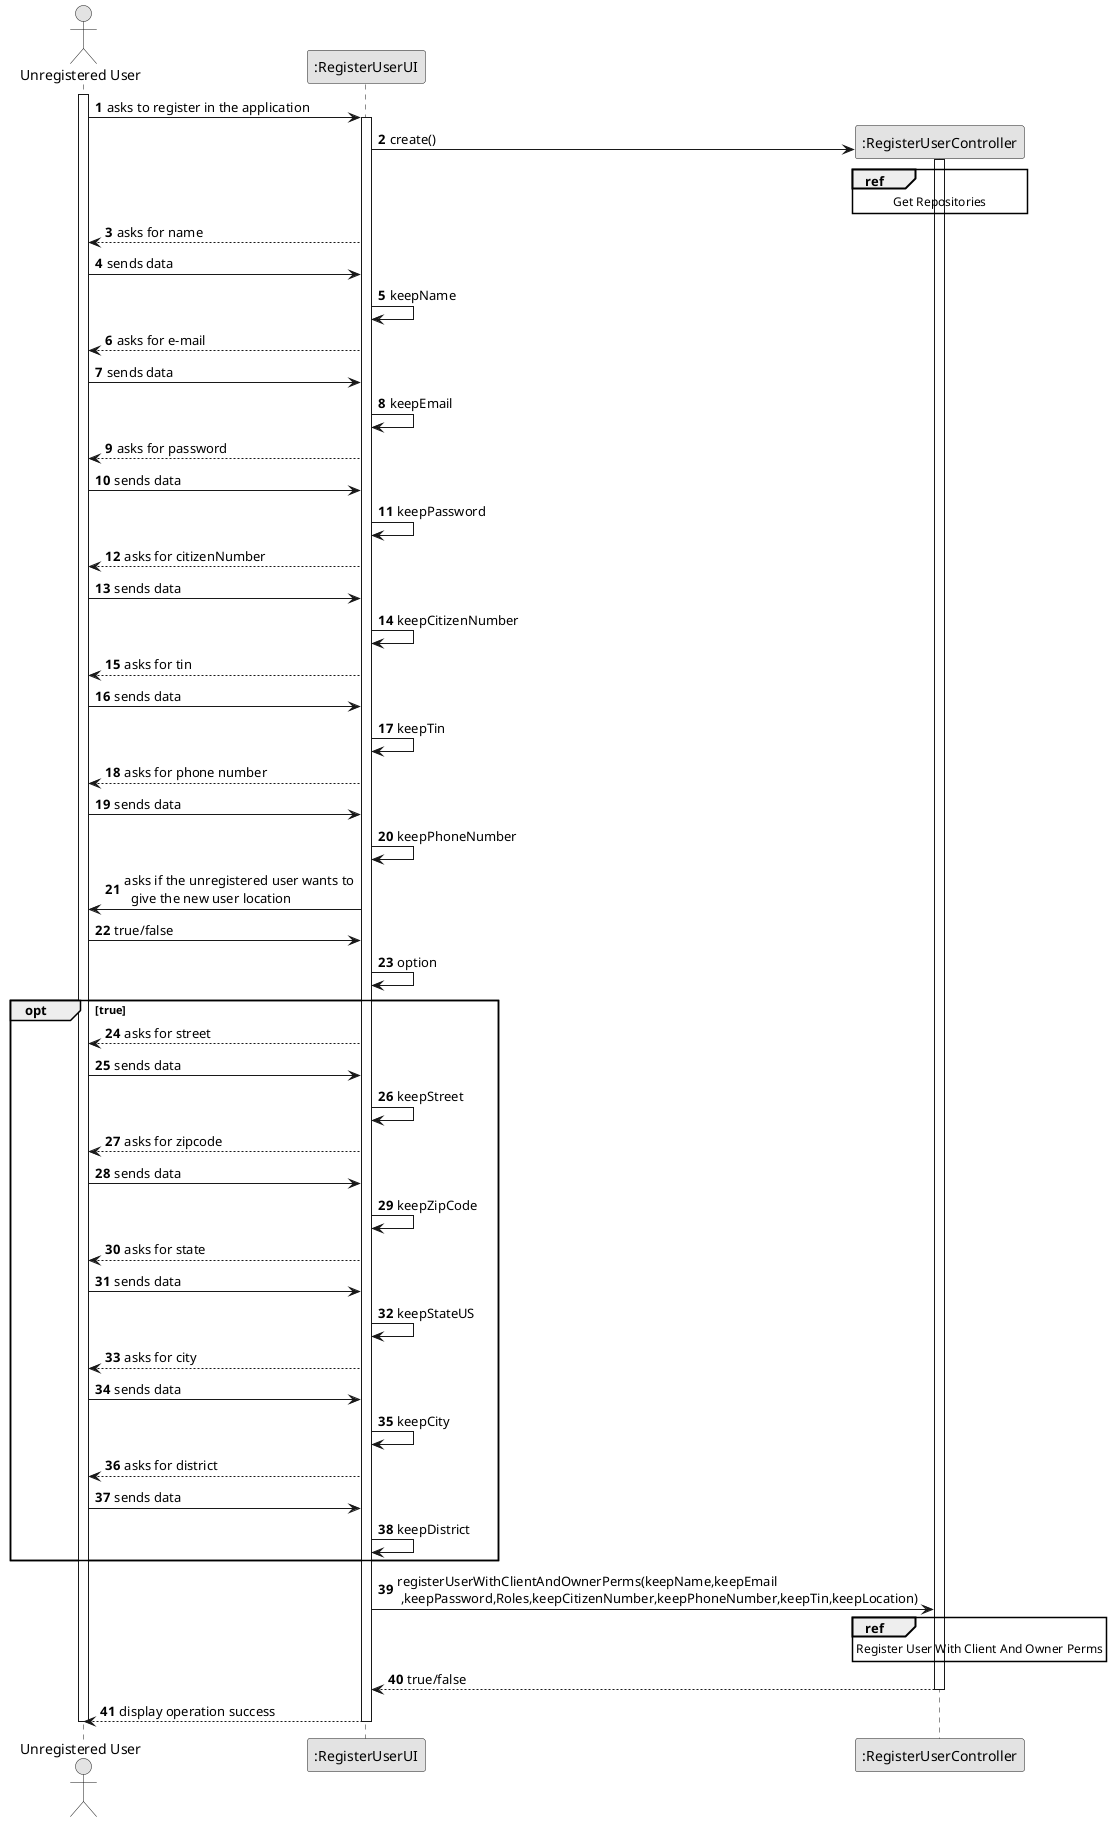 @startuml
skinparam monochrome true
skinparam packageStyle rectangle
skinparam shadowing false

autonumber

'hide footbox
actor "Unregistered User" as ADM
participant ":RegisterUserUI" as UI
participant ":RegisterUserController" as CTRL

activate ADM

    ADM -> UI : asks to register in the application


    activate UI

        UI -> CTRL**: create()
        activate CTRL
            ref over CTRL
                Get Repositories
            end ref
                deactivate CTRL
        UI -->ADM: asks for name

        ADM -> UI: sends data

        UI -> UI:keepName

        UI -->ADM: asks for e-mail

                ADM -> UI: sends data

        UI -> UI:keepEmail

        UI -->ADM: asks for password

                ADM -> UI: sends data

        UI -> UI:keepPassword

        UI -->ADM: asks for citizenNumber

                        ADM -> UI: sends data

                UI -> UI:keepCitizenNumber


        UI -->ADM: asks for tin

                        ADM -> UI: sends data

                UI -> UI:keepTin

        UI -->ADM: asks for phone number

                 ADM -> UI: sends data

        UI -> UI:keepPhoneNumber

        UI -> ADM: asks if the unregistered user wants to\n  give the new user location
                                    ADM -> UI:true/false

                                                                        UI-> UI :option

                                                                        group opt [true]


                                            UI -->ADM: asks for street

                                                             ADM -> UI: sends data

                                                    UI -> UI: keepStreet



                                           UI -->ADM: asks for zipcode

                                                                    ADM -> UI: sends data

                                                           UI -> UI: keepZipCode


                                           UI -->ADM: asks for state

                                                                    ADM -> UI: sends data

                                                           UI -> UI: keepStateUS

                                            UI -->ADM: asks for city

                                                                     ADM -> UI: sends data

                                                            UI -> UI: keepCity

                                           UI -->ADM: asks for district

                                                                    ADM -> UI: sends data

                                                           UI -> UI: keepDistrict



                                             end group

        UI -> CTRL : registerUserWithClientAndOwnerPerms(keepName,keepEmail\n ,keepPassword,Roles,keepCitizenNumber,keepPhoneNumber,keepTin,keepLocation)

            ref over CTRL
                Register User With Client And Owner Perms
            end ref

        CTRL --> UI:true/false
        deactivate CTRL

        UI --> ADM: display operation success

      deactivate UI

deactivate ADM

@enduml